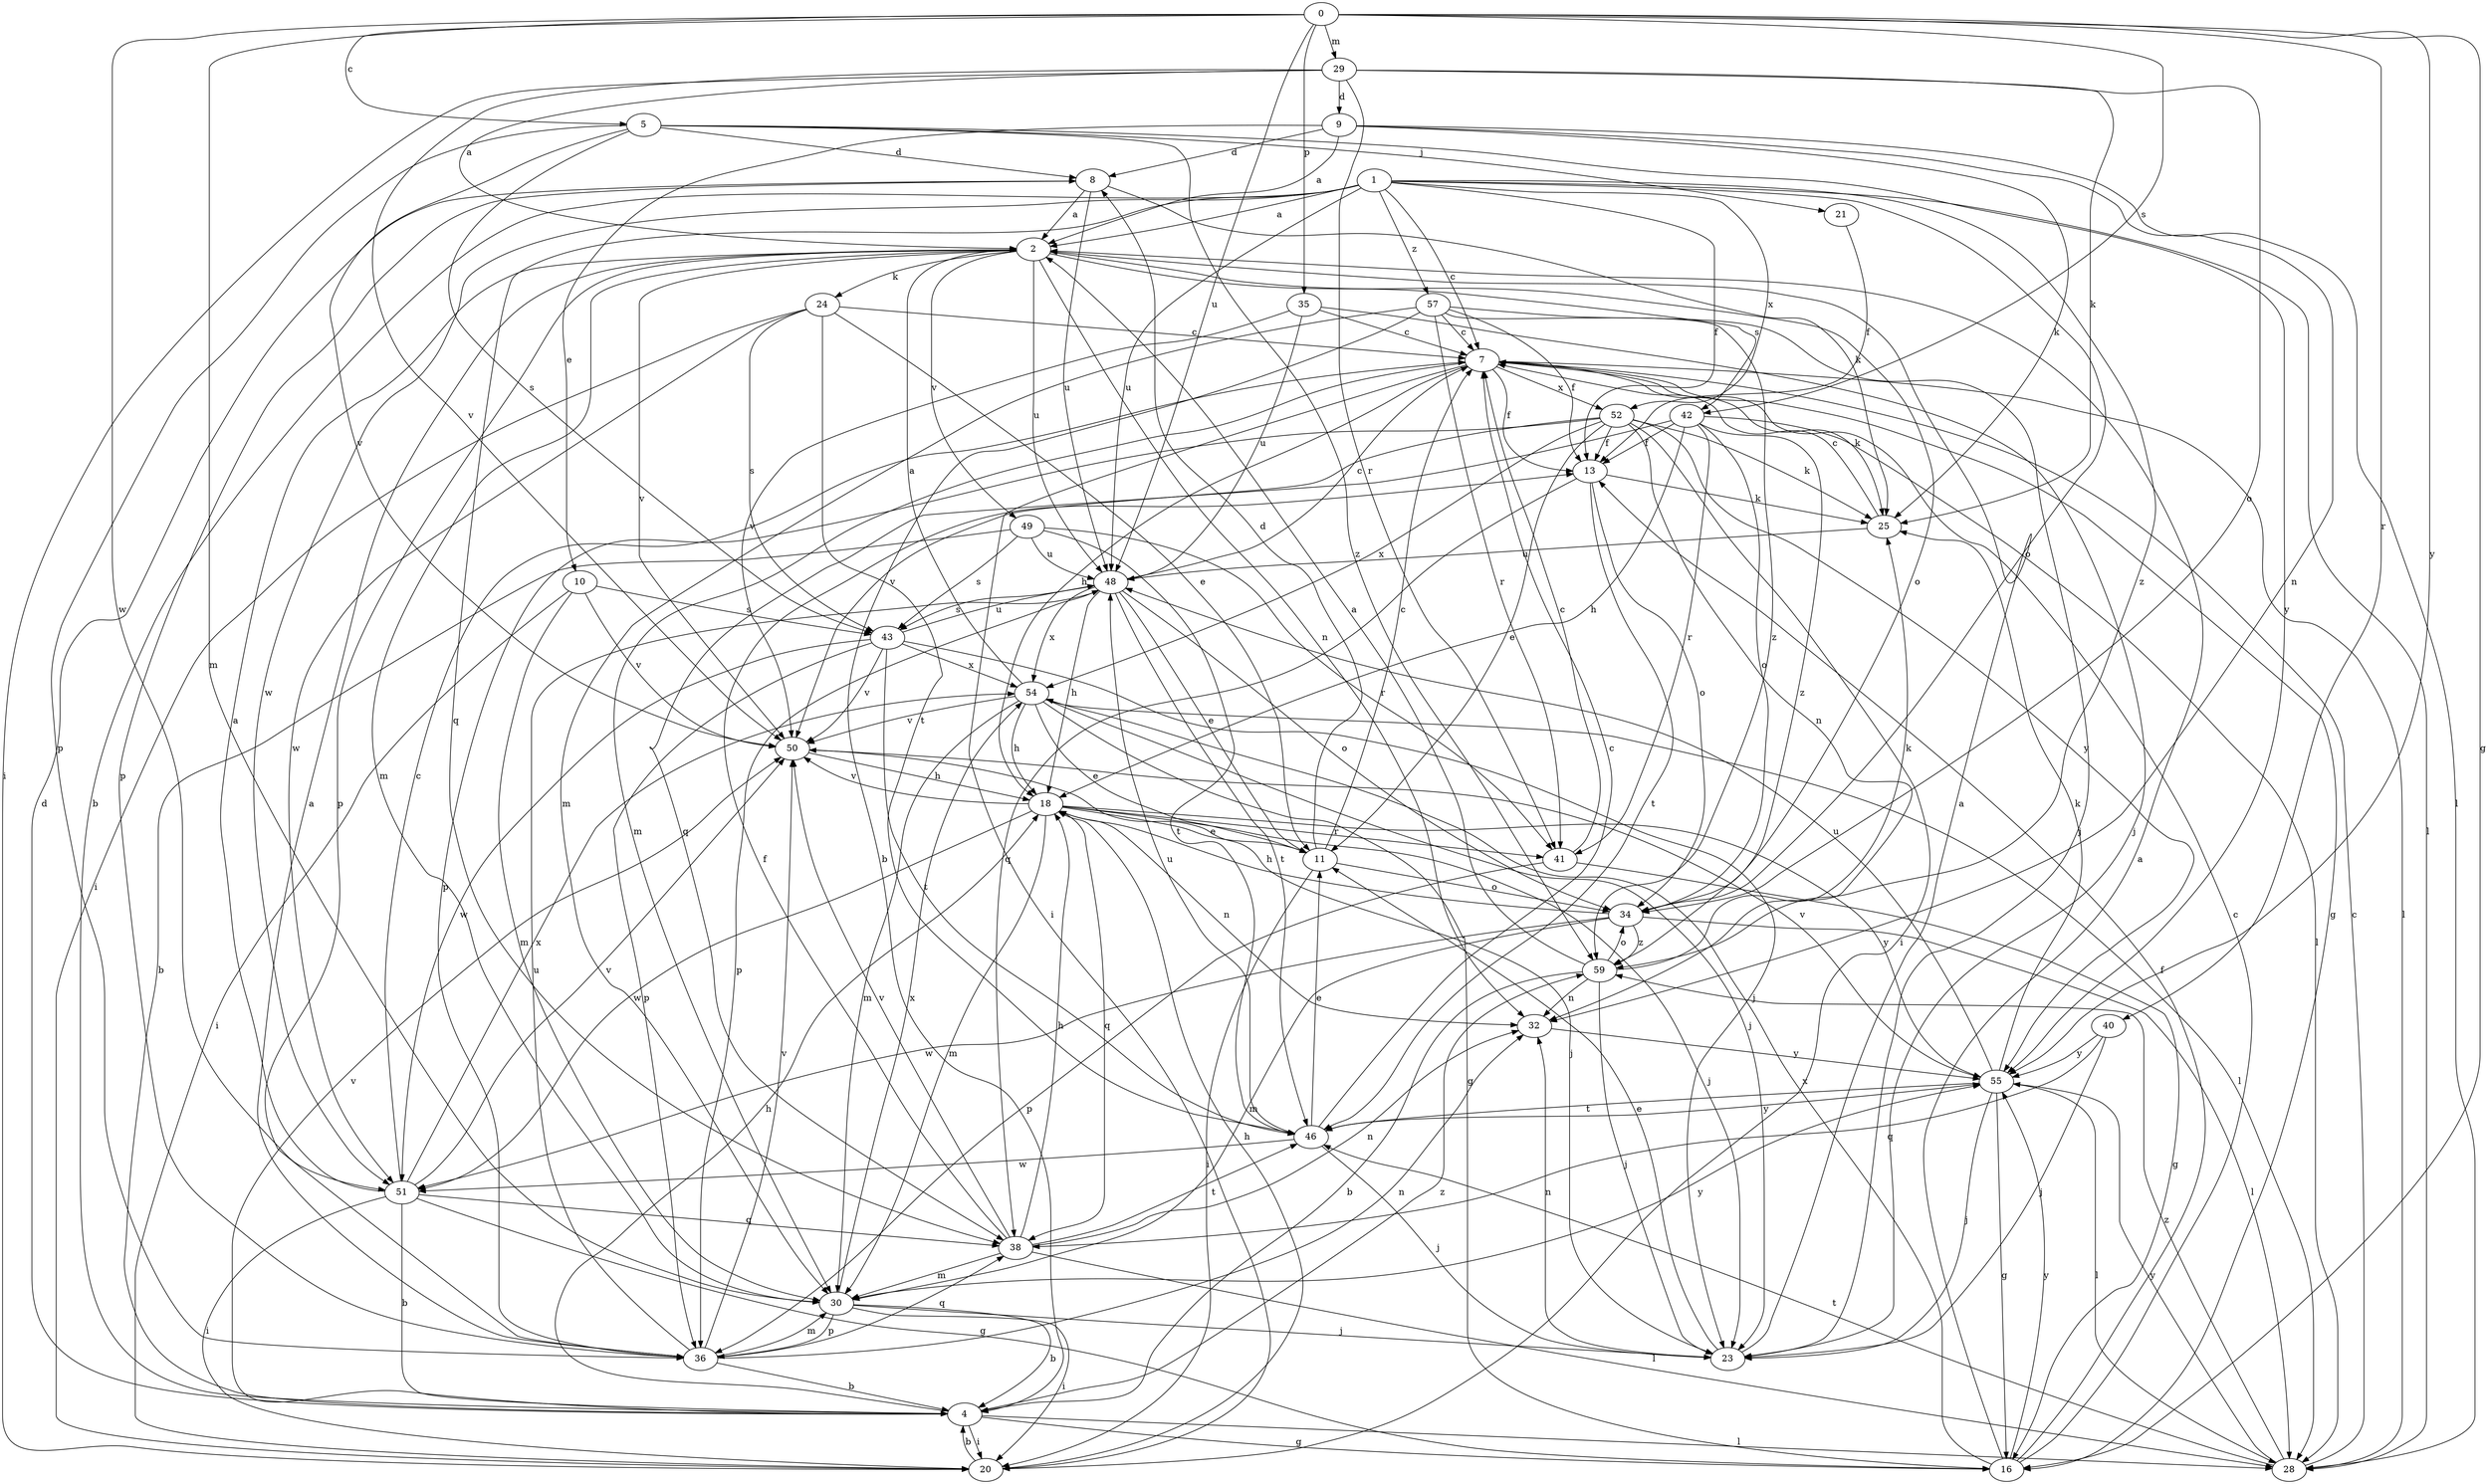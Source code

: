 strict digraph  {
0;
1;
2;
4;
5;
7;
8;
9;
10;
11;
13;
16;
18;
20;
21;
23;
24;
25;
28;
29;
30;
32;
34;
35;
36;
38;
40;
41;
42;
43;
46;
48;
49;
50;
51;
52;
54;
55;
57;
59;
0 -> 5  [label=c];
0 -> 16  [label=g];
0 -> 29  [label=m];
0 -> 30  [label=m];
0 -> 35  [label=p];
0 -> 40  [label=r];
0 -> 42  [label=s];
0 -> 48  [label=u];
0 -> 51  [label=w];
0 -> 55  [label=y];
1 -> 2  [label=a];
1 -> 4  [label=b];
1 -> 7  [label=c];
1 -> 13  [label=f];
1 -> 28  [label=l];
1 -> 34  [label=o];
1 -> 38  [label=q];
1 -> 48  [label=u];
1 -> 51  [label=w];
1 -> 52  [label=x];
1 -> 57  [label=z];
1 -> 59  [label=z];
2 -> 24  [label=k];
2 -> 30  [label=m];
2 -> 32  [label=n];
2 -> 34  [label=o];
2 -> 36  [label=p];
2 -> 42  [label=s];
2 -> 48  [label=u];
2 -> 49  [label=v];
2 -> 50  [label=v];
4 -> 8  [label=d];
4 -> 16  [label=g];
4 -> 18  [label=h];
4 -> 20  [label=i];
4 -> 28  [label=l];
4 -> 50  [label=v];
4 -> 59  [label=z];
5 -> 8  [label=d];
5 -> 21  [label=j];
5 -> 36  [label=p];
5 -> 43  [label=s];
5 -> 50  [label=v];
5 -> 55  [label=y];
5 -> 59  [label=z];
7 -> 13  [label=f];
7 -> 16  [label=g];
7 -> 18  [label=h];
7 -> 20  [label=i];
7 -> 25  [label=k];
7 -> 28  [label=l];
7 -> 30  [label=m];
7 -> 52  [label=x];
8 -> 2  [label=a];
8 -> 25  [label=k];
8 -> 36  [label=p];
8 -> 48  [label=u];
9 -> 2  [label=a];
9 -> 8  [label=d];
9 -> 10  [label=e];
9 -> 25  [label=k];
9 -> 28  [label=l];
9 -> 32  [label=n];
10 -> 20  [label=i];
10 -> 30  [label=m];
10 -> 43  [label=s];
10 -> 50  [label=v];
11 -> 7  [label=c];
11 -> 8  [label=d];
11 -> 20  [label=i];
11 -> 34  [label=o];
13 -> 25  [label=k];
13 -> 34  [label=o];
13 -> 38  [label=q];
13 -> 46  [label=t];
16 -> 2  [label=a];
16 -> 7  [label=c];
16 -> 13  [label=f];
16 -> 54  [label=x];
16 -> 55  [label=y];
18 -> 11  [label=e];
18 -> 23  [label=j];
18 -> 30  [label=m];
18 -> 32  [label=n];
18 -> 38  [label=q];
18 -> 41  [label=r];
18 -> 50  [label=v];
18 -> 51  [label=w];
18 -> 55  [label=y];
20 -> 4  [label=b];
20 -> 18  [label=h];
21 -> 13  [label=f];
23 -> 2  [label=a];
23 -> 11  [label=e];
23 -> 32  [label=n];
24 -> 7  [label=c];
24 -> 11  [label=e];
24 -> 20  [label=i];
24 -> 43  [label=s];
24 -> 46  [label=t];
24 -> 51  [label=w];
25 -> 7  [label=c];
25 -> 48  [label=u];
28 -> 7  [label=c];
28 -> 46  [label=t];
28 -> 55  [label=y];
28 -> 59  [label=z];
29 -> 2  [label=a];
29 -> 9  [label=d];
29 -> 20  [label=i];
29 -> 25  [label=k];
29 -> 34  [label=o];
29 -> 41  [label=r];
29 -> 50  [label=v];
30 -> 4  [label=b];
30 -> 20  [label=i];
30 -> 23  [label=j];
30 -> 36  [label=p];
30 -> 54  [label=x];
30 -> 55  [label=y];
32 -> 55  [label=y];
34 -> 18  [label=h];
34 -> 28  [label=l];
34 -> 30  [label=m];
34 -> 51  [label=w];
34 -> 59  [label=z];
35 -> 7  [label=c];
35 -> 23  [label=j];
35 -> 48  [label=u];
35 -> 50  [label=v];
36 -> 2  [label=a];
36 -> 4  [label=b];
36 -> 30  [label=m];
36 -> 32  [label=n];
36 -> 38  [label=q];
36 -> 48  [label=u];
36 -> 50  [label=v];
38 -> 13  [label=f];
38 -> 18  [label=h];
38 -> 28  [label=l];
38 -> 30  [label=m];
38 -> 32  [label=n];
38 -> 46  [label=t];
38 -> 50  [label=v];
40 -> 23  [label=j];
40 -> 38  [label=q];
40 -> 55  [label=y];
41 -> 7  [label=c];
41 -> 16  [label=g];
41 -> 36  [label=p];
42 -> 13  [label=f];
42 -> 18  [label=h];
42 -> 28  [label=l];
42 -> 34  [label=o];
42 -> 38  [label=q];
42 -> 41  [label=r];
42 -> 59  [label=z];
43 -> 23  [label=j];
43 -> 36  [label=p];
43 -> 46  [label=t];
43 -> 48  [label=u];
43 -> 50  [label=v];
43 -> 51  [label=w];
43 -> 54  [label=x];
46 -> 7  [label=c];
46 -> 11  [label=e];
46 -> 23  [label=j];
46 -> 48  [label=u];
46 -> 51  [label=w];
46 -> 55  [label=y];
48 -> 7  [label=c];
48 -> 11  [label=e];
48 -> 18  [label=h];
48 -> 34  [label=o];
48 -> 36  [label=p];
48 -> 43  [label=s];
48 -> 46  [label=t];
48 -> 54  [label=x];
49 -> 4  [label=b];
49 -> 41  [label=r];
49 -> 43  [label=s];
49 -> 46  [label=t];
49 -> 48  [label=u];
50 -> 18  [label=h];
50 -> 23  [label=j];
51 -> 2  [label=a];
51 -> 4  [label=b];
51 -> 7  [label=c];
51 -> 16  [label=g];
51 -> 20  [label=i];
51 -> 38  [label=q];
51 -> 50  [label=v];
51 -> 54  [label=x];
52 -> 11  [label=e];
52 -> 13  [label=f];
52 -> 20  [label=i];
52 -> 25  [label=k];
52 -> 32  [label=n];
52 -> 36  [label=p];
52 -> 50  [label=v];
52 -> 54  [label=x];
52 -> 55  [label=y];
54 -> 2  [label=a];
54 -> 11  [label=e];
54 -> 16  [label=g];
54 -> 18  [label=h];
54 -> 23  [label=j];
54 -> 28  [label=l];
54 -> 30  [label=m];
54 -> 50  [label=v];
55 -> 16  [label=g];
55 -> 23  [label=j];
55 -> 25  [label=k];
55 -> 28  [label=l];
55 -> 46  [label=t];
55 -> 48  [label=u];
55 -> 50  [label=v];
57 -> 4  [label=b];
57 -> 7  [label=c];
57 -> 13  [label=f];
57 -> 23  [label=j];
57 -> 30  [label=m];
57 -> 41  [label=r];
57 -> 59  [label=z];
59 -> 2  [label=a];
59 -> 4  [label=b];
59 -> 23  [label=j];
59 -> 25  [label=k];
59 -> 32  [label=n];
59 -> 34  [label=o];
}
